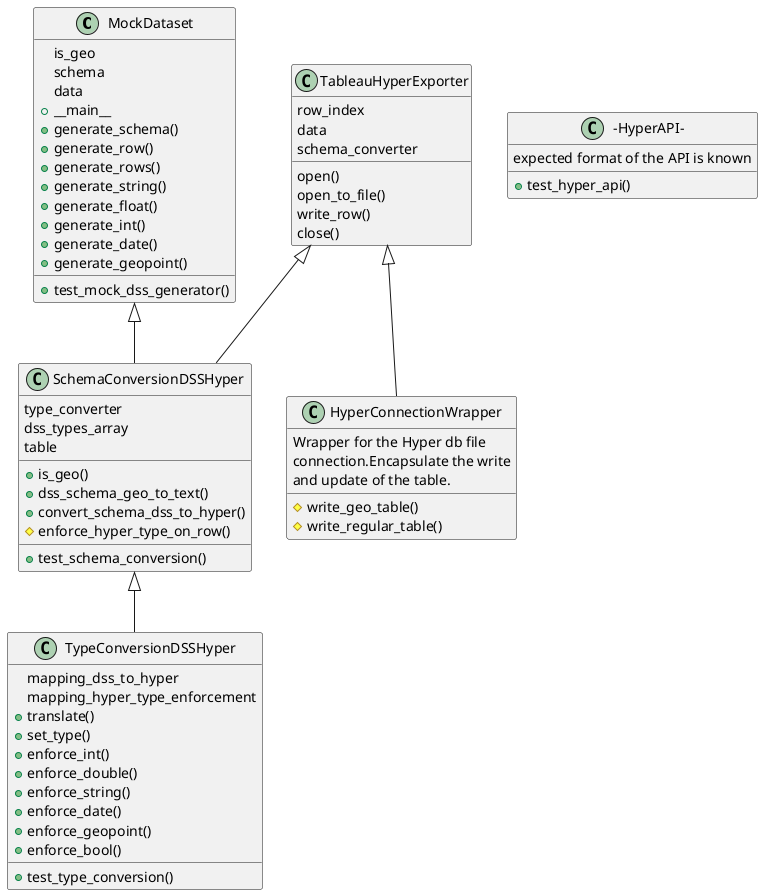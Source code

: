 @startuml

MockDataset <|-- SchemaConversionDSSHyper

TableauHyperExporter <|-- SchemaConversionDSSHyper

class TableauHyperExporter {
    row_index
    data
    schema_converter
    ___
    open()
    open_to_file()
    write_row()
    close()
}

SchemaConversionDSSHyper <|-- TypeConversionDSSHyper

class SchemaConversionDSSHyper {
    type_converter
    dss_types_array
    table
    ___
    + is_geo()
    + dss_schema_geo_to_text()
    + convert_schema_dss_to_hyper()
    # enforce_hyper_type_on_row()
    ___
    + test_schema_conversion()
}

class TypeConversionDSSHyper {
    mapping_dss_to_hyper
    mapping_hyper_type_enforcement
     + translate()
    + set_type()
    + enforce_int()
    + enforce_double()
    + enforce_string()
    + enforce_date()
    + enforce_geopoint()
    + enforce_bool()
    ___
    + test_type_conversion()
}

class MockDataset{
    is_geo
    schema
    data
    + __main__
    + generate_schema()
    + generate_row()
    + generate_rows()
    + generate_string()
    + generate_float()
    + generate_int()
    + generate_date()
    + generate_geopoint()
    ___
    + test_mock_dss_generator()
}

class -HyperAPI-{
    expected format of the API is known
    ___
    + test_hyper_api()
}

TableauHyperExporter <|-- HyperConnectionWrapper

class HyperConnectionWrapper{
    Wrapper for the Hyper db file
    connection.Encapsulate the write
    and update of the table.
    ___
    # write_geo_table()
    # write_regular_table()
}


@enduml